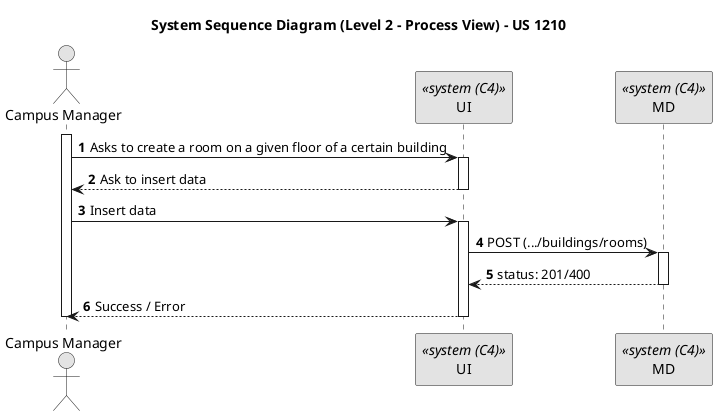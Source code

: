 @startuml
skinparam monochrome true
skinparam packageStyle rectangle
skinparam shadowing false

title System Sequence Diagram (Level 2 - Process View) - US 1210
autonumber

Actor "Campus Manager" as campusManager
participant "UI" as UI <<system (C4)>>
participant "MD" as MD <<system (C4)>>

activate campusManager
    campusManager -> UI : Asks to create a room on a given floor of a certain building
    activate UI
        UI --> campusManager : Ask to insert data
    deactivate UI

    campusManager -> UI : Insert data
    activate UI
        UI -> MD : POST (.../buildings/rooms)
        activate MD
            UI <-- MD : status: 201/400
        deactivate MD

        UI --> campusManager : Success / Error
    deactivate UI
deactivate campusManager

@enduml
